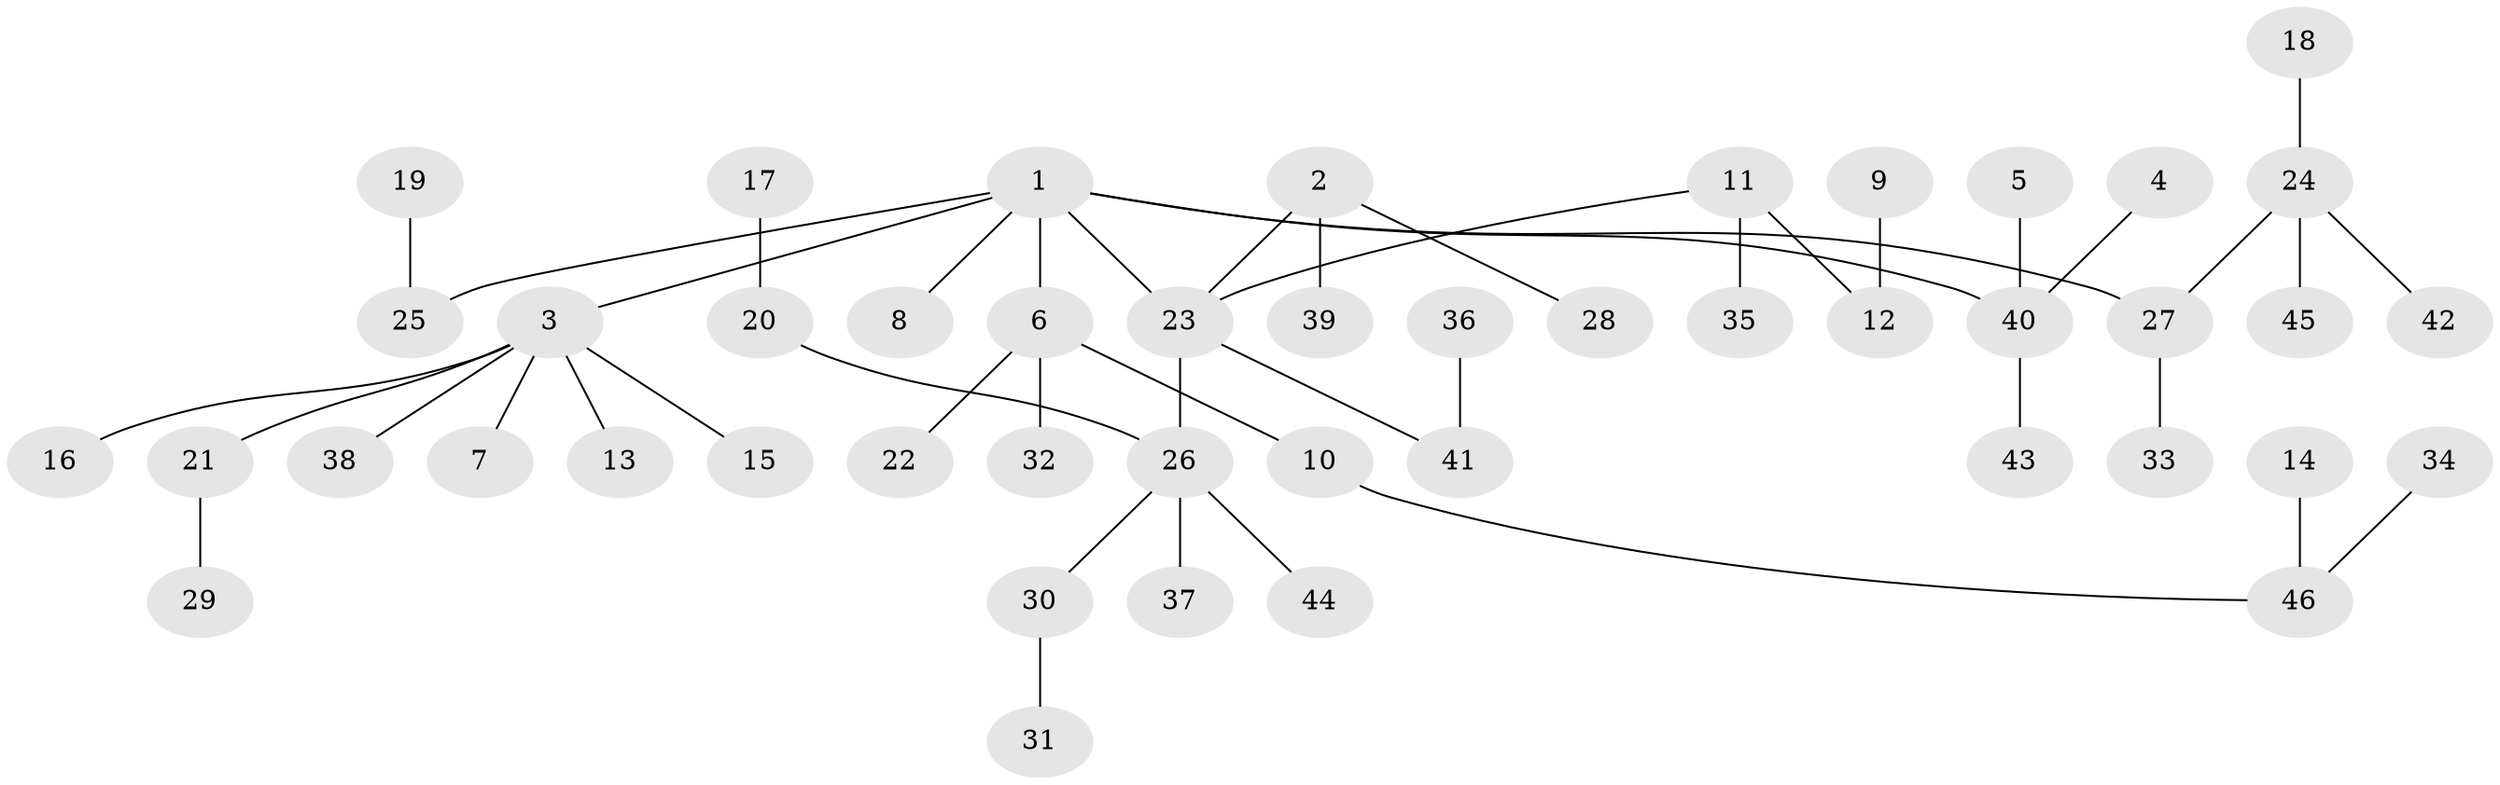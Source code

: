 // original degree distribution, {4: 0.04395604395604396, 6: 0.02197802197802198, 3: 0.1978021978021978, 5: 0.04395604395604396, 1: 0.5274725274725275, 2: 0.16483516483516483}
// Generated by graph-tools (version 1.1) at 2025/50/03/09/25 03:50:19]
// undirected, 46 vertices, 45 edges
graph export_dot {
graph [start="1"]
  node [color=gray90,style=filled];
  1;
  2;
  3;
  4;
  5;
  6;
  7;
  8;
  9;
  10;
  11;
  12;
  13;
  14;
  15;
  16;
  17;
  18;
  19;
  20;
  21;
  22;
  23;
  24;
  25;
  26;
  27;
  28;
  29;
  30;
  31;
  32;
  33;
  34;
  35;
  36;
  37;
  38;
  39;
  40;
  41;
  42;
  43;
  44;
  45;
  46;
  1 -- 3 [weight=1.0];
  1 -- 6 [weight=1.0];
  1 -- 8 [weight=1.0];
  1 -- 23 [weight=1.0];
  1 -- 25 [weight=1.0];
  1 -- 27 [weight=1.0];
  1 -- 40 [weight=1.0];
  2 -- 23 [weight=1.0];
  2 -- 28 [weight=1.0];
  2 -- 39 [weight=1.0];
  3 -- 7 [weight=1.0];
  3 -- 13 [weight=1.0];
  3 -- 15 [weight=1.0];
  3 -- 16 [weight=1.0];
  3 -- 21 [weight=1.0];
  3 -- 38 [weight=1.0];
  4 -- 40 [weight=1.0];
  5 -- 40 [weight=1.0];
  6 -- 10 [weight=1.0];
  6 -- 22 [weight=1.0];
  6 -- 32 [weight=1.0];
  9 -- 12 [weight=1.0];
  10 -- 46 [weight=1.0];
  11 -- 12 [weight=1.0];
  11 -- 23 [weight=1.0];
  11 -- 35 [weight=1.0];
  14 -- 46 [weight=1.0];
  17 -- 20 [weight=1.0];
  18 -- 24 [weight=1.0];
  19 -- 25 [weight=1.0];
  20 -- 26 [weight=1.0];
  21 -- 29 [weight=1.0];
  23 -- 26 [weight=1.0];
  23 -- 41 [weight=1.0];
  24 -- 27 [weight=1.0];
  24 -- 42 [weight=1.0];
  24 -- 45 [weight=1.0];
  26 -- 30 [weight=1.0];
  26 -- 37 [weight=1.0];
  26 -- 44 [weight=1.0];
  27 -- 33 [weight=1.0];
  30 -- 31 [weight=1.0];
  34 -- 46 [weight=1.0];
  36 -- 41 [weight=1.0];
  40 -- 43 [weight=1.0];
}
